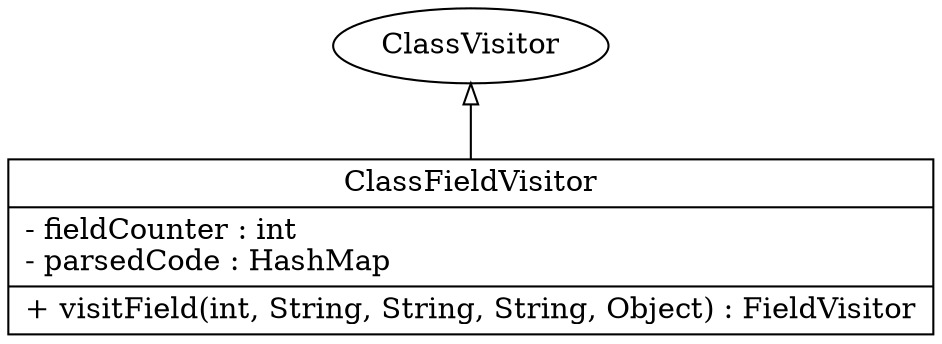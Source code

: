 digraph G{
rankdir=BT;
ClassFieldVisitor [
shape="record",
label = "{ClassFieldVisitor|- fieldCounter : int\l- parsedCode : HashMap\l|+ visitField(int, String, String, String, Object) : FieldVisitor\l}"
];ClassFieldVisitor -> ClassVisitor [arrowhead="onormal", style="solid"];}